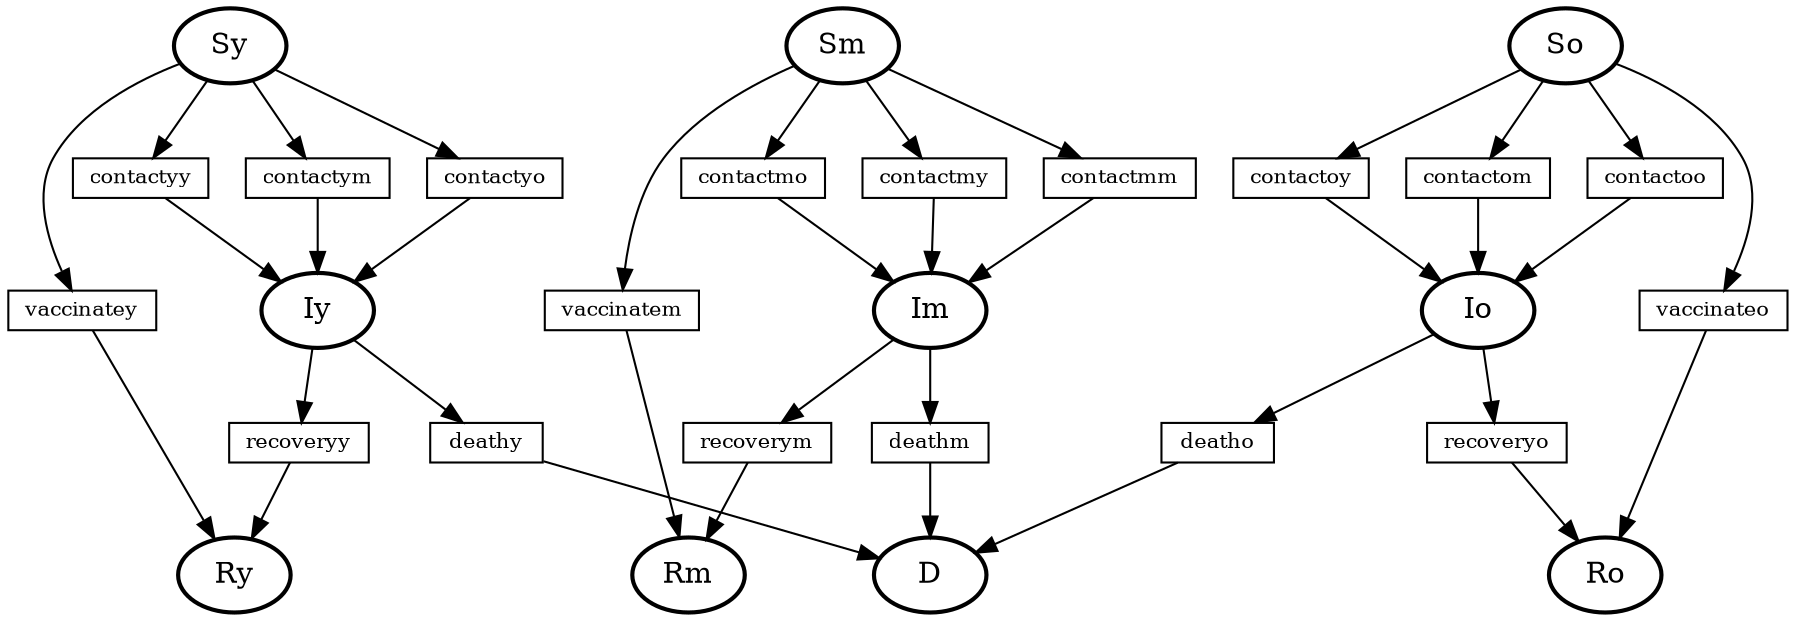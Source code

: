 /* This file was automatically generated
   by the Bio-PEPA Workbench.            */
digraph example_sird_vaccinations {

Sy -> contactyy;
contactyy -> Iy;

Sy -> contactym;
contactym -> Iy;

Sy -> contactyo;
contactyo -> Iy;

Sm -> contactmy;
contactmy -> Im;

Sm -> contactmm;
contactmm -> Im;

Sm -> contactmo;
contactmo -> Im;

So -> contactoy;
contactoy -> Io;

So -> contactom;
contactom -> Io;

So -> contactoo;
contactoo -> Io;

Sy -> vaccinatey;
vaccinatey -> Ry;

Sm -> vaccinatem;
vaccinatem -> Rm;

So -> vaccinateo;
vaccinateo -> Ro;

Iy -> recoveryy;
recoveryy -> Ry;

Im -> recoverym;
recoverym -> Rm;

Io -> recoveryo;
recoveryo -> Ro;

Iy -> deathy;
deathy -> D;

Im -> deathm;
deathm -> D;

Io -> deatho;
deatho -> D;

contactyy [shape=box,fontsize=10,height=.2,label="contactyy"];
contactym [shape=box,fontsize=10,height=.2,label="contactym"];
contactyo [shape=box,fontsize=10,height=.2,label="contactyo"];
contactmy [shape=box,fontsize=10,height=.2,label="contactmy"];
contactmm [shape=box,fontsize=10,height=.2,label="contactmm"];
contactmo [shape=box,fontsize=10,height=.2,label="contactmo"];
contactoy [shape=box,fontsize=10,height=.2,label="contactoy"];
contactom [shape=box,fontsize=10,height=.2,label="contactom"];
contactoo [shape=box,fontsize=10,height=.2,label="contactoo"];
vaccinatey [shape=box,fontsize=10,height=.2,label="vaccinatey"];
vaccinatem [shape=box,fontsize=10,height=.2,label="vaccinatem"];
vaccinateo [shape=box,fontsize=10,height=.2,label="vaccinateo"];
recoveryy [shape=box,fontsize=10,height=.2,label="recoveryy"];
recoverym [shape=box,fontsize=10,height=.2,label="recoverym"];
recoveryo [shape=box,fontsize=10,height=.2,label="recoveryo"];
deathy [shape=box,fontsize=10,height=.2,label="deathy"];
deathm [shape=box,fontsize=10,height=.2,label="deathm"];
deatho [shape=box,fontsize=10,height=.2,label="deatho"];
Sy [style=bold,label="Sy"];
Sm [style=bold,label="Sm"];
So [style=bold,label="So"];
Iy [style=bold,label="Iy"];
Im [style=bold,label="Im"];
Io [style=bold,label="Io"];
Ry [style=bold,label="Ry"];
Rm [style=bold,label="Rm"];
Ro [style=bold,label="Ro"];
D [style=bold,label="D"];

}
